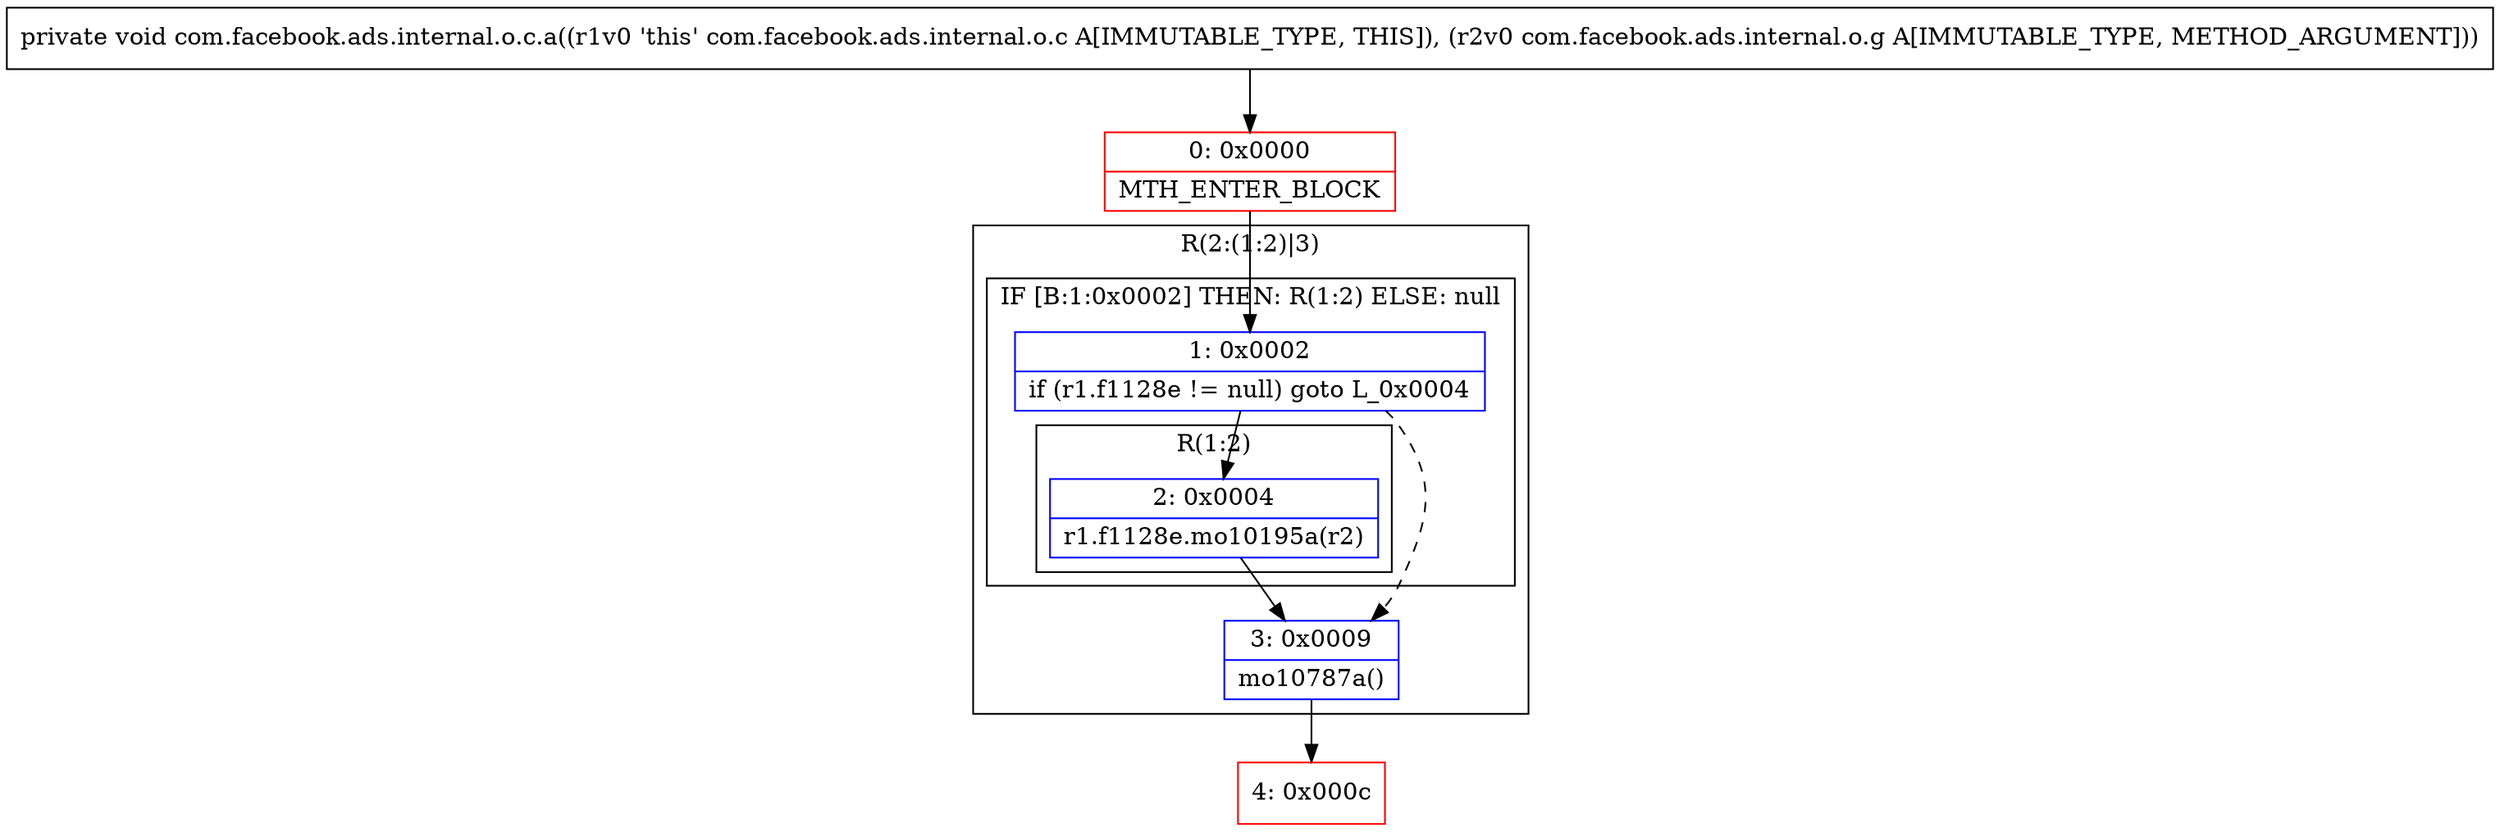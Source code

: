 digraph "CFG forcom.facebook.ads.internal.o.c.a(Lcom\/facebook\/ads\/internal\/o\/g;)V" {
subgraph cluster_Region_852200055 {
label = "R(2:(1:2)|3)";
node [shape=record,color=blue];
subgraph cluster_IfRegion_1958198059 {
label = "IF [B:1:0x0002] THEN: R(1:2) ELSE: null";
node [shape=record,color=blue];
Node_1 [shape=record,label="{1\:\ 0x0002|if (r1.f1128e != null) goto L_0x0004\l}"];
subgraph cluster_Region_1026901924 {
label = "R(1:2)";
node [shape=record,color=blue];
Node_2 [shape=record,label="{2\:\ 0x0004|r1.f1128e.mo10195a(r2)\l}"];
}
}
Node_3 [shape=record,label="{3\:\ 0x0009|mo10787a()\l}"];
}
Node_0 [shape=record,color=red,label="{0\:\ 0x0000|MTH_ENTER_BLOCK\l}"];
Node_4 [shape=record,color=red,label="{4\:\ 0x000c}"];
MethodNode[shape=record,label="{private void com.facebook.ads.internal.o.c.a((r1v0 'this' com.facebook.ads.internal.o.c A[IMMUTABLE_TYPE, THIS]), (r2v0 com.facebook.ads.internal.o.g A[IMMUTABLE_TYPE, METHOD_ARGUMENT])) }"];
MethodNode -> Node_0;
Node_1 -> Node_2;
Node_1 -> Node_3[style=dashed];
Node_2 -> Node_3;
Node_3 -> Node_4;
Node_0 -> Node_1;
}

